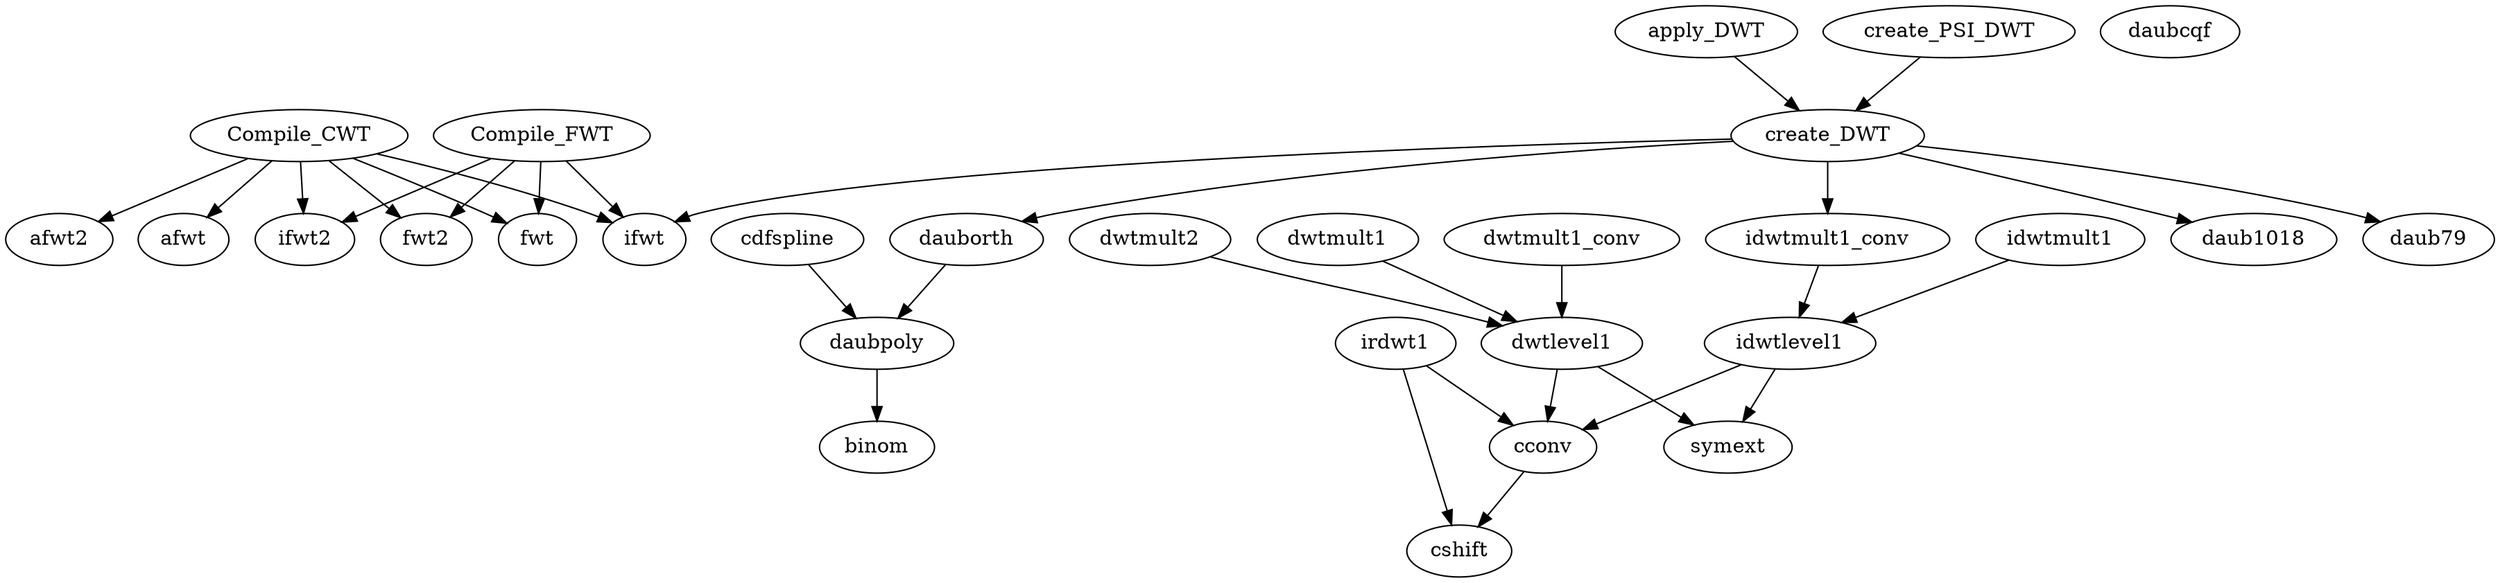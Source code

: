 /* Created by mdot for Matlab */
digraph m2html {
  Compile_CWT -> afwt;
  Compile_CWT -> afwt2;
  Compile_CWT -> fwt;
  Compile_CWT -> fwt2;
  Compile_CWT -> ifwt;
  Compile_CWT -> ifwt2;
  Compile_FWT -> fwt;
  Compile_FWT -> fwt2;
  Compile_FWT -> ifwt;
  Compile_FWT -> ifwt2;
  apply_DWT -> create_DWT;
  cconv -> cshift;
  cdfspline -> daubpoly;
  create_DWT -> daub1018;
  create_DWT -> daub79;
  create_DWT -> dauborth;
  create_DWT -> idwtmult1_conv;
  create_DWT -> ifwt;
  create_PSI_DWT -> create_DWT;
  dauborth -> daubpoly;
  daubpoly -> binom;
  dwtlevel1 -> cconv;
  dwtlevel1 -> symext;
  dwtmult1 -> dwtlevel1;
  dwtmult1_conv -> dwtlevel1;
  dwtmult2 -> dwtlevel1;
  idwtlevel1 -> cconv;
  idwtlevel1 -> symext;
  idwtmult1 -> idwtlevel1;
  idwtmult1_conv -> idwtlevel1;
  irdwt1 -> cconv;
  irdwt1 -> cshift;

  Compile_CWT [URL="Compile_CWT.html"];
  Compile_FWT [URL="Compile_FWT.html"];
  afwt [URL="afwt.html"];
  afwt2 [URL="afwt2.html"];
  apply_DWT [URL="apply_DWT.html"];
  binom [URL="binom.html"];
  cconv [URL="cconv.html"];
  cdfspline [URL="cdfspline.html"];
  create_DWT [URL="create_DWT.html"];
  create_PSI_DWT [URL="create_PSI_DWT.html"];
  cshift [URL="cshift.html"];
  daub1018 [URL="daub1018.html"];
  daub79 [URL="daub79.html"];
  daubcqf [URL="daubcqf.html"];
  dauborth [URL="dauborth.html"];
  daubpoly [URL="daubpoly.html"];
  dwtlevel1 [URL="dwtlevel1.html"];
  dwtmult1 [URL="dwtmult1.html"];
  dwtmult1_conv [URL="dwtmult1_conv.html"];
  dwtmult2 [URL="dwtmult2.html"];
  fwt [URL="fwt.html"];
  fwt2 [URL="fwt2.html"];
  idwtlevel1 [URL="idwtlevel1.html"];
  idwtmult1 [URL="idwtmult1.html"];
  idwtmult1_conv [URL="idwtmult1_conv.html"];
  ifwt [URL="ifwt.html"];
  ifwt2 [URL="ifwt2.html"];
  irdwt1 [URL="irdwt1.html"];
  symext [URL="symext.html"];
}